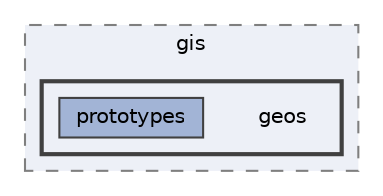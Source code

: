 digraph "C:/Users/LukeMabie/documents/Development/Password_Saver_Using_Django-master/venv/Lib/site-packages/django/contrib/gis/geos"
{
 // LATEX_PDF_SIZE
  bgcolor="transparent";
  edge [fontname=Helvetica,fontsize=10,labelfontname=Helvetica,labelfontsize=10];
  node [fontname=Helvetica,fontsize=10,shape=box,height=0.2,width=0.4];
  compound=true
  subgraph clusterdir_18a1523b3047a0214c46913ad78ae708 {
    graph [ bgcolor="#edf0f7", pencolor="grey50", label="gis", fontname=Helvetica,fontsize=10 style="filled,dashed", URL="dir_18a1523b3047a0214c46913ad78ae708.html",tooltip=""]
  subgraph clusterdir_e8ec4d6cc8b67f7928fdcbbf66b9cc36 {
    graph [ bgcolor="#edf0f7", pencolor="grey25", label="", fontname=Helvetica,fontsize=10 style="filled,bold", URL="dir_e8ec4d6cc8b67f7928fdcbbf66b9cc36.html",tooltip=""]
    dir_e8ec4d6cc8b67f7928fdcbbf66b9cc36 [shape=plaintext, label="geos"];
  dir_f2f000c8534e0627a742f033b951b9c5 [label="prototypes", fillcolor="#a2b4d6", color="grey25", style="filled", URL="dir_f2f000c8534e0627a742f033b951b9c5.html",tooltip=""];
  }
  }
}
